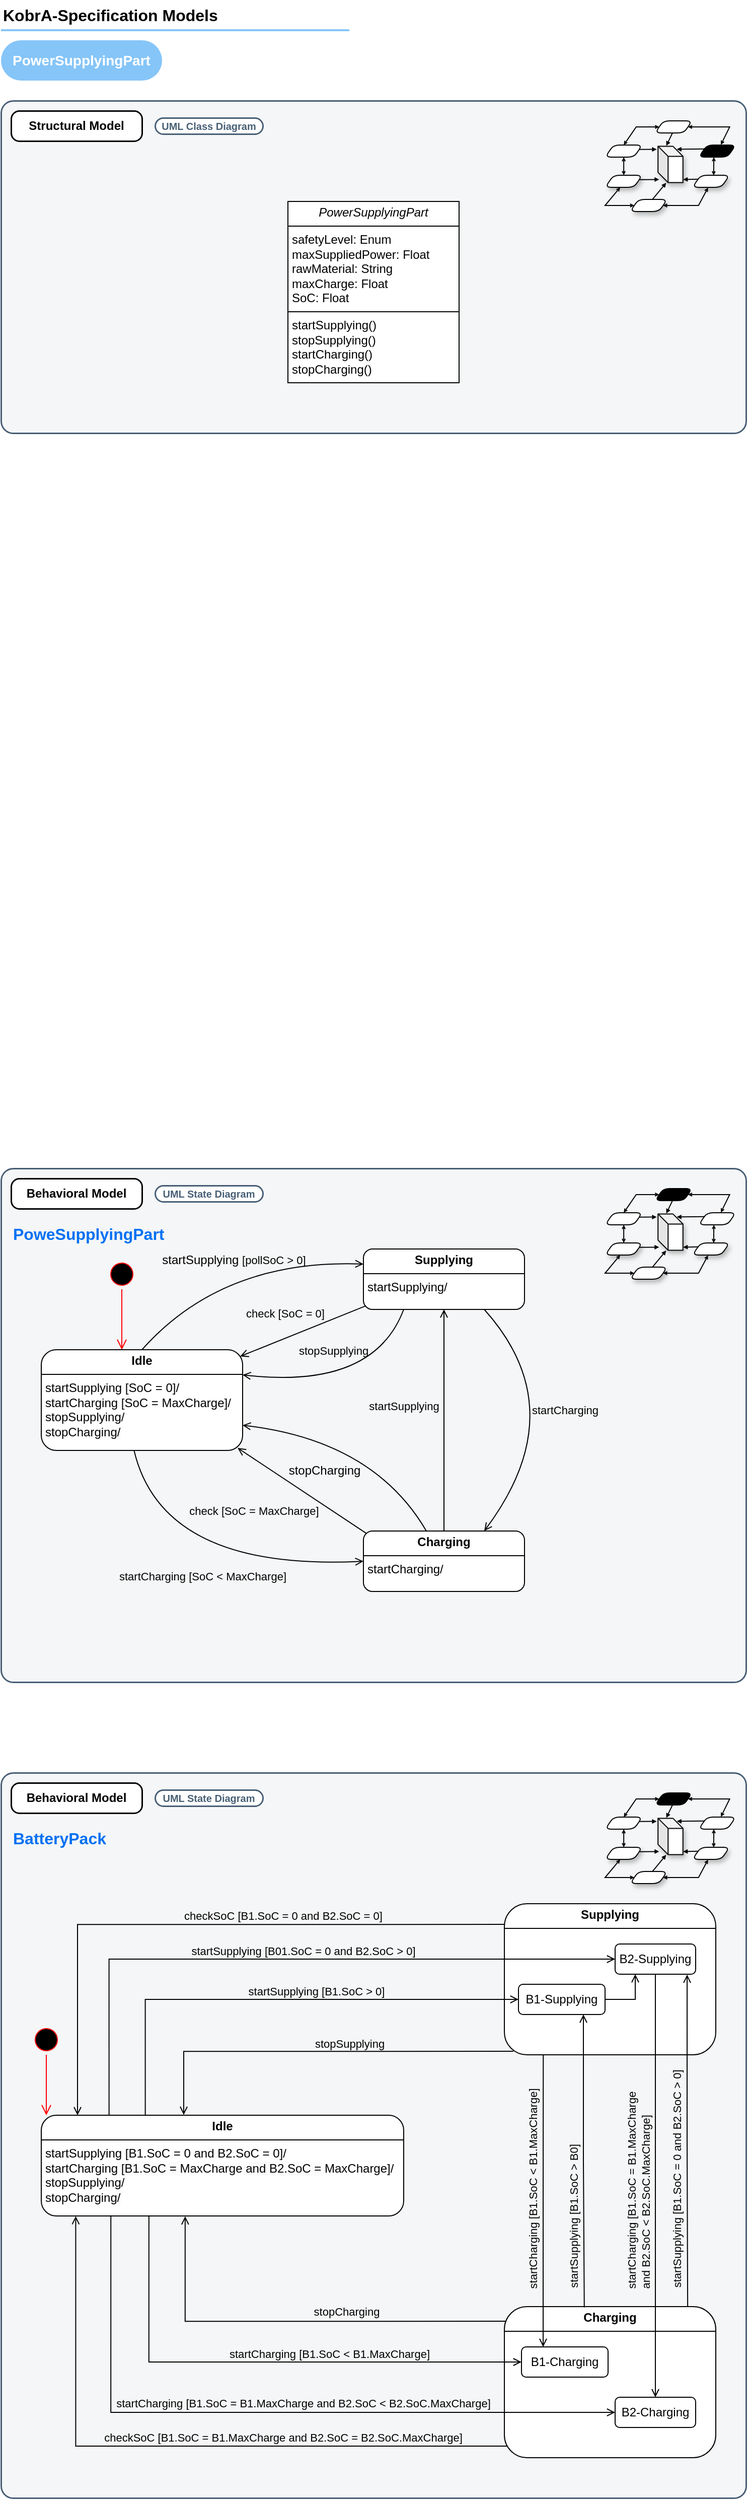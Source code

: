 <mxfile version="26.0.5">
  <diagram name="Page-1" id="ozDmUi6099faQL4ttm5e">
    <mxGraphModel dx="988" dy="523" grid="1" gridSize="10" guides="1" tooltips="1" connect="1" arrows="1" fold="1" page="1" pageScale="1" pageWidth="827" pageHeight="1169" math="0" shadow="0">
      <root>
        <mxCell id="0" />
        <mxCell id="1" parent="0" />
        <mxCell id="t6atKej5fnVRMdNGpLLc-1" value="" style="rounded=1;whiteSpace=wrap;html=1;strokeColor=#475E75;fillColor=#F5F6F7;arcSize=24;absoluteArcSize=1;imageWidth=64;imageHeight=64;strokeWidth=1.5;" vertex="1" parent="1">
          <mxGeometry x="40" y="140" width="740" height="330" as="geometry" />
        </mxCell>
        <mxCell id="t6atKej5fnVRMdNGpLLc-2" value="&lt;b&gt;KobrA-Specification Models&lt;/b&gt;" style="text;fontSize=16;verticalAlign=middle;strokeColor=none;fillColor=none;whiteSpace=wrap;html=1;" vertex="1" parent="1">
          <mxGeometry x="40" y="40" width="346" height="30" as="geometry" />
        </mxCell>
        <mxCell id="t6atKej5fnVRMdNGpLLc-3" value="" style="dashed=0;shape=line;strokeWidth=2;noLabel=1;strokeColor=#0C8CF2;opacity=50;" vertex="1" parent="1">
          <mxGeometry x="40" y="65" width="346" height="10" as="geometry" />
        </mxCell>
        <mxCell id="t6atKej5fnVRMdNGpLLc-7" value="&lt;b&gt;Structural Model&lt;/b&gt;" style="rounded=1;whiteSpace=wrap;html=1;strokeWidth=1.5;arcSize=16;perimeterSpacing=0;absoluteArcSize=1;" vertex="1" parent="1">
          <mxGeometry x="50" y="150" width="130" height="30" as="geometry" />
        </mxCell>
        <mxCell id="t6atKej5fnVRMdNGpLLc-8" value="" style="group;glass=0;shadow=0;" vertex="1" connectable="0" parent="1">
          <mxGeometry x="640" y="160" width="130" height="90" as="geometry" />
        </mxCell>
        <mxCell id="t6atKej5fnVRMdNGpLLc-9" value="" style="shape=parallelogram;html=1;strokeWidth=1;perimeter=parallelogramPerimeter;whiteSpace=wrap;rounded=1;arcSize=12;size=0.23;fillColor=#000000;shadow=0;" vertex="1" parent="t6atKej5fnVRMdNGpLLc-8">
          <mxGeometry x="92.857" y="24" width="37.143" height="12" as="geometry" />
        </mxCell>
        <mxCell id="t6atKej5fnVRMdNGpLLc-10" value="" style="shape=parallelogram;html=1;strokeWidth=1;perimeter=parallelogramPerimeter;whiteSpace=wrap;rounded=1;arcSize=12;size=0.23;shadow=0;" vertex="1" parent="t6atKej5fnVRMdNGpLLc-8">
          <mxGeometry x="49.524" width="37.143" height="12" as="geometry" />
        </mxCell>
        <mxCell id="t6atKej5fnVRMdNGpLLc-11" value="" style="shape=parallelogram;html=1;strokeWidth=1;perimeter=parallelogramPerimeter;whiteSpace=wrap;rounded=1;arcSize=12;size=0.23;shadow=0;" vertex="1" parent="t6atKej5fnVRMdNGpLLc-8">
          <mxGeometry y="24" width="37.143" height="12" as="geometry" />
        </mxCell>
        <mxCell id="t6atKej5fnVRMdNGpLLc-12" value="" style="edgeStyle=isometricEdgeStyle;endArrow=none;html=1;elbow=vertical;rounded=0;entryX=1;entryY=0.5;entryDx=0;entryDy=0;exitX=1;exitY=0.5;exitDx=0;exitDy=0;" edge="1" parent="t6atKej5fnVRMdNGpLLc-8" source="t6atKej5fnVRMdNGpLLc-10" target="t6atKej5fnVRMdNGpLLc-10">
          <mxGeometry width="50" height="100" relative="1" as="geometry">
            <mxPoint x="89.762" y="72" as="sourcePoint" />
            <mxPoint x="120.714" y="12" as="targetPoint" />
            <Array as="points" />
          </mxGeometry>
        </mxCell>
        <mxCell id="t6atKej5fnVRMdNGpLLc-13" value="" style="endArrow=open;html=1;rounded=0;endSize=2;entryX=1;entryY=0.5;entryDx=0;entryDy=0;exitX=0.598;exitY=-0.024;exitDx=0;exitDy=0;exitPerimeter=0;startArrow=open;startFill=0;endFill=0;startSize=2;" edge="1" parent="t6atKej5fnVRMdNGpLLc-8" source="t6atKej5fnVRMdNGpLLc-9" target="t6atKej5fnVRMdNGpLLc-10">
          <mxGeometry width="50" height="50" relative="1" as="geometry">
            <mxPoint x="117.619" y="30" as="sourcePoint" />
            <mxPoint x="94.776" y="12" as="targetPoint" />
            <Array as="points">
              <mxPoint x="123.81" y="6" />
            </Array>
          </mxGeometry>
        </mxCell>
        <mxCell id="t6atKej5fnVRMdNGpLLc-14" value="" style="endArrow=open;html=1;rounded=0;endSize=2;entryX=0;entryY=0.5;entryDx=0;entryDy=0;exitX=0.5;exitY=0;exitDx=0;exitDy=0;strokeColor=default;align=center;verticalAlign=middle;fontFamily=Helvetica;fontSize=11;fontColor=default;labelBackgroundColor=default;startArrow=open;startFill=0;startSize=2;endFill=0;" edge="1" parent="t6atKej5fnVRMdNGpLLc-8" source="t6atKej5fnVRMdNGpLLc-11" target="t6atKej5fnVRMdNGpLLc-10">
          <mxGeometry width="50" height="50" relative="1" as="geometry">
            <mxPoint x="59.429" y="24" as="sourcePoint" />
            <mxPoint x="51.381" y="12" as="targetPoint" />
            <Array as="points">
              <mxPoint x="30.952" y="6" />
            </Array>
          </mxGeometry>
        </mxCell>
        <mxCell id="t6atKej5fnVRMdNGpLLc-15" value="" style="shape=cube;whiteSpace=wrap;html=1;boundedLbl=1;backgroundOutline=1;darkOpacity=0.05;darkOpacity2=0.1;size=10;shadow=1;" vertex="1" parent="t6atKej5fnVRMdNGpLLc-8">
          <mxGeometry x="52.619" y="25.2" width="24.762" height="36" as="geometry" />
        </mxCell>
        <mxCell id="t6atKej5fnVRMdNGpLLc-16" value="" style="endArrow=block;html=1;rounded=0;exitX=0.475;exitY=0.969;exitDx=0;exitDy=0;exitPerimeter=0;entryX=0.332;entryY=-0.012;entryDx=0;entryDy=0;entryPerimeter=0;endSize=2;strokeColor=default;align=center;verticalAlign=middle;fontFamily=Helvetica;fontSize=11;fontColor=default;labelBackgroundColor=default;endFill=1;" edge="1" parent="t6atKej5fnVRMdNGpLLc-8" source="t6atKej5fnVRMdNGpLLc-10" target="t6atKej5fnVRMdNGpLLc-15">
          <mxGeometry width="50" height="50" relative="1" as="geometry">
            <mxPoint x="74.286" y="78" as="sourcePoint" />
            <mxPoint x="105.238" y="48" as="targetPoint" />
          </mxGeometry>
        </mxCell>
        <mxCell id="t6atKej5fnVRMdNGpLLc-17" value="" style="endArrow=block;html=1;rounded=0;exitX=0;exitY=0.25;exitDx=0;exitDy=0;entryX=0.753;entryY=0.083;entryDx=0;entryDy=0;entryPerimeter=0;endSize=2;strokeColor=default;align=center;verticalAlign=middle;fontFamily=Helvetica;fontSize=11;fontColor=default;labelBackgroundColor=default;endFill=1;" edge="1" parent="t6atKej5fnVRMdNGpLLc-8" source="t6atKej5fnVRMdNGpLLc-9" target="t6atKej5fnVRMdNGpLLc-15">
          <mxGeometry width="50" height="50" relative="1" as="geometry">
            <mxPoint x="71.19" y="18" as="sourcePoint" />
            <mxPoint x="71.19" y="30" as="targetPoint" />
          </mxGeometry>
        </mxCell>
        <mxCell id="t6atKej5fnVRMdNGpLLc-18" value="" style="endArrow=block;html=1;rounded=0;exitX=0.93;exitY=0.361;exitDx=0;exitDy=0;entryX=-0.052;entryY=0.085;entryDx=0;entryDy=0;entryPerimeter=0;endSize=2;exitPerimeter=0;endFill=1;" edge="1" parent="t6atKej5fnVRMdNGpLLc-8" source="t6atKej5fnVRMdNGpLLc-11" target="t6atKej5fnVRMdNGpLLc-15">
          <mxGeometry width="50" height="50" relative="1" as="geometry">
            <mxPoint x="104.619" y="34.2" as="sourcePoint" />
            <mxPoint x="83.571" y="34.2" as="targetPoint" />
          </mxGeometry>
        </mxCell>
        <mxCell id="t6atKej5fnVRMdNGpLLc-19" value="" style="shape=parallelogram;html=1;strokeWidth=1;perimeter=parallelogramPerimeter;whiteSpace=wrap;rounded=1;arcSize=12;size=0.23;shadow=1;" vertex="1" parent="t6atKej5fnVRMdNGpLLc-8">
          <mxGeometry x="86.667" y="54" width="37.143" height="12" as="geometry" />
        </mxCell>
        <mxCell id="t6atKej5fnVRMdNGpLLc-20" value="" style="shape=parallelogram;html=1;strokeWidth=1;perimeter=parallelogramPerimeter;whiteSpace=wrap;rounded=1;arcSize=12;size=0.23;shadow=1;" vertex="1" parent="t6atKej5fnVRMdNGpLLc-8">
          <mxGeometry x="24.762" y="78" width="37.143" height="12" as="geometry" />
        </mxCell>
        <mxCell id="t6atKej5fnVRMdNGpLLc-21" value="" style="shape=parallelogram;html=1;strokeWidth=1;perimeter=parallelogramPerimeter;whiteSpace=wrap;rounded=1;arcSize=12;size=0.23;shadow=1;" vertex="1" parent="t6atKej5fnVRMdNGpLLc-8">
          <mxGeometry y="54" width="37.143" height="12" as="geometry" />
        </mxCell>
        <mxCell id="t6atKej5fnVRMdNGpLLc-22" value="" style="edgeStyle=isometricEdgeStyle;endArrow=none;html=1;elbow=vertical;rounded=0;entryX=1;entryY=0.5;entryDx=0;entryDy=0;exitX=1;exitY=0.5;exitDx=0;exitDy=0;" edge="1" parent="t6atKej5fnVRMdNGpLLc-8" source="t6atKej5fnVRMdNGpLLc-20" target="t6atKej5fnVRMdNGpLLc-20">
          <mxGeometry width="50" height="100" relative="1" as="geometry">
            <mxPoint x="83.571" y="102" as="sourcePoint" />
            <mxPoint x="114.524" y="42" as="targetPoint" />
            <Array as="points" />
          </mxGeometry>
        </mxCell>
        <mxCell id="t6atKej5fnVRMdNGpLLc-23" value="" style="endArrow=open;html=1;rounded=0;endSize=2;entryX=1;entryY=0.5;entryDx=0;entryDy=0;exitX=0.421;exitY=1.024;exitDx=0;exitDy=0;exitPerimeter=0;strokeColor=default;align=center;verticalAlign=middle;fontFamily=Helvetica;fontSize=11;fontColor=default;labelBackgroundColor=default;startArrow=open;startFill=0;startSize=2;endFill=0;" edge="1" parent="t6atKej5fnVRMdNGpLLc-8" source="t6atKej5fnVRMdNGpLLc-19" target="t6atKej5fnVRMdNGpLLc-20">
          <mxGeometry width="50" height="50" relative="1" as="geometry">
            <mxPoint x="111.429" y="60" as="sourcePoint" />
            <mxPoint x="88.586" y="42" as="targetPoint" />
            <Array as="points">
              <mxPoint x="92.857" y="84" />
            </Array>
          </mxGeometry>
        </mxCell>
        <mxCell id="t6atKej5fnVRMdNGpLLc-24" value="" style="endArrow=open;html=1;rounded=0;endSize=2;entryX=0;entryY=0.5;entryDx=0;entryDy=0;exitX=0.405;exitY=1.002;exitDx=0;exitDy=0;exitPerimeter=0;strokeColor=default;align=center;verticalAlign=middle;fontFamily=Helvetica;fontSize=11;fontColor=default;labelBackgroundColor=default;startArrow=open;startFill=0;startSize=2;endFill=0;" edge="1" parent="t6atKej5fnVRMdNGpLLc-8" source="t6atKej5fnVRMdNGpLLc-21" target="t6atKej5fnVRMdNGpLLc-20">
          <mxGeometry width="50" height="50" relative="1" as="geometry">
            <mxPoint x="53.238" y="54" as="sourcePoint" />
            <mxPoint x="45.19" y="42" as="targetPoint" />
            <Array as="points">
              <mxPoint y="84" />
            </Array>
          </mxGeometry>
        </mxCell>
        <mxCell id="t6atKej5fnVRMdNGpLLc-25" value="" style="endArrow=block;html=1;rounded=0;exitX=0.605;exitY=-0.013;exitDx=0;exitDy=0;exitPerimeter=0;entryX=0.326;entryY=1.008;entryDx=0;entryDy=0;entryPerimeter=0;endSize=2;strokeColor=default;align=center;verticalAlign=middle;fontFamily=Helvetica;fontSize=11;fontColor=default;labelBackgroundColor=default;endFill=1;" edge="1" parent="t6atKej5fnVRMdNGpLLc-8" source="t6atKej5fnVRMdNGpLLc-20" target="t6atKej5fnVRMdNGpLLc-15">
          <mxGeometry width="50" height="50" relative="1" as="geometry">
            <mxPoint x="68.095" y="108" as="sourcePoint" />
            <mxPoint x="58.81" y="55.2" as="targetPoint" />
          </mxGeometry>
        </mxCell>
        <mxCell id="t6atKej5fnVRMdNGpLLc-26" value="" style="endArrow=block;html=1;rounded=0;exitX=0;exitY=0.25;exitDx=0;exitDy=0;endSize=2;entryX=1.006;entryY=0.917;entryDx=0;entryDy=0;entryPerimeter=0;strokeColor=default;align=center;verticalAlign=middle;fontFamily=Helvetica;fontSize=11;fontColor=default;labelBackgroundColor=default;endFill=1;" edge="1" parent="t6atKej5fnVRMdNGpLLc-8" source="t6atKej5fnVRMdNGpLLc-19" target="t6atKej5fnVRMdNGpLLc-15">
          <mxGeometry width="50" height="50" relative="1" as="geometry">
            <mxPoint x="65" y="48" as="sourcePoint" />
            <mxPoint x="80.476" y="58.2" as="targetPoint" />
          </mxGeometry>
        </mxCell>
        <mxCell id="t6atKej5fnVRMdNGpLLc-27" value="" style="endArrow=block;html=1;rounded=0;exitX=0.93;exitY=0.361;exitDx=0;exitDy=0;entryX=0.047;entryY=0.917;entryDx=0;entryDy=0;entryPerimeter=0;endSize=2;exitPerimeter=0;strokeColor=default;align=center;verticalAlign=middle;fontFamily=Helvetica;fontSize=11;fontColor=default;labelBackgroundColor=default;endFill=1;" edge="1" parent="t6atKej5fnVRMdNGpLLc-8" source="t6atKej5fnVRMdNGpLLc-21" target="t6atKej5fnVRMdNGpLLc-15">
          <mxGeometry width="50" height="50" relative="1" as="geometry">
            <mxPoint x="98.429" y="64.2" as="sourcePoint" />
            <mxPoint x="48.286" y="58.2" as="targetPoint" />
          </mxGeometry>
        </mxCell>
        <mxCell id="t6atKej5fnVRMdNGpLLc-28" value="" style="endArrow=open;startArrow=open;html=1;rounded=0;entryX=0.5;entryY=1;entryDx=0;entryDy=0;exitX=0.5;exitY=0;exitDx=0;exitDy=0;endSize=2;startSize=2;startFill=0;endFill=0;" edge="1" parent="t6atKej5fnVRMdNGpLLc-8" source="t6atKej5fnVRMdNGpLLc-21" target="t6atKej5fnVRMdNGpLLc-11">
          <mxGeometry width="50" height="50" relative="1" as="geometry">
            <mxPoint x="12.381" y="60" as="sourcePoint" />
            <mxPoint x="43.333" y="30" as="targetPoint" />
          </mxGeometry>
        </mxCell>
        <mxCell id="t6atKej5fnVRMdNGpLLc-29" value="" style="endArrow=open;startArrow=open;html=1;rounded=0;entryX=0.409;entryY=0.996;entryDx=0;entryDy=0;exitX=0.572;exitY=0.009;exitDx=0;exitDy=0;endSize=2;startSize=2;startFill=0;endFill=0;entryPerimeter=0;exitPerimeter=0;" edge="1" parent="t6atKej5fnVRMdNGpLLc-8" source="t6atKej5fnVRMdNGpLLc-19" target="t6atKej5fnVRMdNGpLLc-9">
          <mxGeometry width="50" height="50" relative="1" as="geometry">
            <mxPoint x="111.311" y="54" as="sourcePoint" />
            <mxPoint x="111.311" y="36" as="targetPoint" />
          </mxGeometry>
        </mxCell>
        <mxCell id="t6atKej5fnVRMdNGpLLc-30" value="&lt;font size=&quot;1&quot; color=&quot;#475f75&quot;&gt;&lt;b style=&quot;&quot;&gt;UML Class Diagram&lt;/b&gt;&lt;/font&gt;" style="rounded=1;whiteSpace=wrap;html=1;arcSize=50;strokeColor=#475f75;fillColor=default;strokeWidth=1.5;" vertex="1" parent="1">
          <mxGeometry x="193" y="157" width="107" height="16" as="geometry" />
        </mxCell>
        <mxCell id="t6atKej5fnVRMdNGpLLc-31" value="&lt;font style=&quot;font-size: 14px; color: rgb(255, 255, 255);&quot;&gt;&lt;b style=&quot;&quot;&gt;PowerSupplyingPart&lt;/b&gt;&lt;/font&gt;" style="rounded=1;whiteSpace=wrap;html=1;arcSize=50;strokeColor=none;fillColor=#0C8CF2;strokeWidth=2;dashed=0;opacity=50;align=center;verticalAlign=middle;fontFamily=Helvetica;fontSize=12;fontColor=default;gradientColor=none;" vertex="1" parent="1">
          <mxGeometry x="40" y="80" width="160" height="40" as="geometry" />
        </mxCell>
        <mxCell id="t6atKej5fnVRMdNGpLLc-36" value="&lt;p style=&quot;margin:0px;margin-top:4px;text-align:center;&quot;&gt;&lt;i&gt;PowerSupplyingPart&lt;/i&gt;&lt;/p&gt;&lt;hr size=&quot;1&quot; style=&quot;border-style:solid;&quot;&gt;&lt;p style=&quot;margin: 0px 0px 0px 4px;&quot;&gt;&lt;span style=&quot;background-color: initial; color: light-dark(rgb(0, 0, 0), rgb(255, 255, 255));&quot;&gt;safetyLevel&lt;/span&gt;&lt;span style=&quot;background-color: initial; color: light-dark(rgb(0, 0, 0), rgb(255, 255, 255));&quot;&gt;:&lt;/span&gt;&lt;span style=&quot;background-color: initial; color: light-dark(rgb(0, 0, 0), rgb(255, 255, 255));&quot;&gt;&amp;nbsp;Enum&lt;/span&gt;&lt;/p&gt;&lt;div&gt;&lt;p style=&quot;margin: 0px 0px 0px 4px;&quot;&gt;maxSuppliedPower&lt;span style=&quot;background-color: initial;&quot;&gt;:&lt;/span&gt;&lt;span style=&quot;background-color: initial;&quot;&gt;&amp;nbsp;Float&lt;/span&gt;&lt;/p&gt;&lt;/div&gt;&lt;p style=&quot;margin: 0px 0px 0px 4px;&quot;&gt;rawMaterial&lt;span style=&quot;background-color: initial;&quot;&gt;:&lt;/span&gt;&lt;span style=&quot;background-color: initial;&quot;&gt;&amp;nbsp;String&lt;/span&gt;&lt;/p&gt;&lt;p style=&quot;margin: 0px 0px 0px 4px;&quot;&gt;maxCharge: Float&lt;/p&gt;&lt;p style=&quot;margin: 0px 0px 0px 4px;&quot;&gt;SoC: Float&lt;/p&gt;&lt;hr size=&quot;1&quot; style=&quot;border-style:solid;&quot;&gt;&lt;p style=&quot;margin:0px;margin-left:4px;&quot;&gt;startSupplying()&lt;/p&gt;&lt;p style=&quot;margin:0px;margin-left:4px;&quot;&gt;&lt;span style=&quot;background-color: transparent; color: light-dark(rgb(0, 0, 0), rgb(255, 255, 255));&quot;&gt;stopSupplying&lt;/span&gt;()&lt;/p&gt;&lt;p style=&quot;margin:0px;margin-left:4px;&quot;&gt;&lt;span style=&quot;background-color: rgb(255, 255, 255); text-align: center; text-wrap-mode: nowrap; color: light-dark(rgb(0, 0, 0), rgb(255, 255, 255));&quot;&gt;&lt;span style=&quot;background-color: transparent; color: light-dark(rgb(0, 0, 0), rgb(255, 255, 255)); text-align: left; text-wrap-mode: wrap;&quot;&gt;startCharging&lt;/span&gt;()&lt;/span&gt;&lt;/p&gt;&lt;p style=&quot;margin:0px;margin-left:4px;&quot;&gt;&lt;span style=&quot;background-color: rgb(255, 255, 255); text-align: center; text-wrap-mode: nowrap; color: light-dark(rgb(0, 0, 0), rgb(255, 255, 255));&quot;&gt;&lt;span style=&quot;text-align: left; text-wrap-mode: wrap; background-color: rgb(251, 251, 251);&quot;&gt;&lt;span style=&quot;background-color: rgb(255, 255, 255); color: light-dark(rgb(0, 0, 0), rgb(255, 255, 255));&quot;&gt;stopCharging&lt;/span&gt;()&lt;/span&gt;&lt;/span&gt;&lt;/p&gt;" style="verticalAlign=top;align=left;overflow=fill;html=1;whiteSpace=wrap;rounded=0;" vertex="1" parent="1">
          <mxGeometry x="325" y="240" width="170" height="180" as="geometry" />
        </mxCell>
        <mxCell id="t6atKej5fnVRMdNGpLLc-37" value="" style="rounded=1;whiteSpace=wrap;html=1;strokeColor=#475E75;fillColor=#F5F6F7;arcSize=24;absoluteArcSize=1;imageWidth=64;imageHeight=64;strokeWidth=1.5;" vertex="1" parent="1">
          <mxGeometry x="40" y="1200" width="740" height="510" as="geometry" />
        </mxCell>
        <mxCell id="t6atKej5fnVRMdNGpLLc-38" value="&lt;b&gt;Behavioral Model&lt;/b&gt;" style="rounded=1;whiteSpace=wrap;html=1;strokeWidth=1.5;arcSize=16;perimeterSpacing=0;absoluteArcSize=1;" vertex="1" parent="1">
          <mxGeometry x="50" y="1210" width="130" height="30" as="geometry" />
        </mxCell>
        <mxCell id="t6atKej5fnVRMdNGpLLc-39" value="" style="group;glass=0;shadow=0;" vertex="1" connectable="0" parent="1">
          <mxGeometry x="640" y="1220" width="130" height="90" as="geometry" />
        </mxCell>
        <mxCell id="t6atKej5fnVRMdNGpLLc-40" value="" style="shape=parallelogram;html=1;strokeWidth=1;perimeter=parallelogramPerimeter;whiteSpace=wrap;rounded=1;arcSize=12;size=0.23;shadow=0;" vertex="1" parent="t6atKej5fnVRMdNGpLLc-39">
          <mxGeometry x="92.857" y="24" width="37.143" height="12" as="geometry" />
        </mxCell>
        <mxCell id="t6atKej5fnVRMdNGpLLc-41" value="" style="shape=parallelogram;html=1;strokeWidth=1;perimeter=parallelogramPerimeter;whiteSpace=wrap;rounded=1;arcSize=12;size=0.23;shadow=0;fillColor=#000000;" vertex="1" parent="t6atKej5fnVRMdNGpLLc-39">
          <mxGeometry x="49.524" width="37.143" height="12" as="geometry" />
        </mxCell>
        <mxCell id="t6atKej5fnVRMdNGpLLc-42" value="" style="shape=parallelogram;html=1;strokeWidth=1;perimeter=parallelogramPerimeter;whiteSpace=wrap;rounded=1;arcSize=12;size=0.23;shadow=0;" vertex="1" parent="t6atKej5fnVRMdNGpLLc-39">
          <mxGeometry y="24" width="37.143" height="12" as="geometry" />
        </mxCell>
        <mxCell id="t6atKej5fnVRMdNGpLLc-43" value="" style="edgeStyle=isometricEdgeStyle;endArrow=none;html=1;elbow=vertical;rounded=0;entryX=1;entryY=0.5;entryDx=0;entryDy=0;exitX=1;exitY=0.5;exitDx=0;exitDy=0;" edge="1" parent="t6atKej5fnVRMdNGpLLc-39" source="t6atKej5fnVRMdNGpLLc-41" target="t6atKej5fnVRMdNGpLLc-41">
          <mxGeometry width="50" height="100" relative="1" as="geometry">
            <mxPoint x="89.762" y="72" as="sourcePoint" />
            <mxPoint x="120.714" y="12" as="targetPoint" />
            <Array as="points" />
          </mxGeometry>
        </mxCell>
        <mxCell id="t6atKej5fnVRMdNGpLLc-44" value="" style="endArrow=open;html=1;rounded=0;endSize=2;entryX=1;entryY=0.5;entryDx=0;entryDy=0;exitX=0.598;exitY=-0.024;exitDx=0;exitDy=0;exitPerimeter=0;startArrow=open;startFill=0;endFill=0;startSize=2;" edge="1" parent="t6atKej5fnVRMdNGpLLc-39" source="t6atKej5fnVRMdNGpLLc-40" target="t6atKej5fnVRMdNGpLLc-41">
          <mxGeometry width="50" height="50" relative="1" as="geometry">
            <mxPoint x="117.619" y="30" as="sourcePoint" />
            <mxPoint x="94.776" y="12" as="targetPoint" />
            <Array as="points">
              <mxPoint x="123.81" y="6" />
            </Array>
          </mxGeometry>
        </mxCell>
        <mxCell id="t6atKej5fnVRMdNGpLLc-45" value="" style="endArrow=open;html=1;rounded=0;endSize=2;entryX=0;entryY=0.5;entryDx=0;entryDy=0;exitX=0.5;exitY=0;exitDx=0;exitDy=0;strokeColor=default;align=center;verticalAlign=middle;fontFamily=Helvetica;fontSize=11;fontColor=default;labelBackgroundColor=default;startArrow=open;startFill=0;startSize=2;endFill=0;" edge="1" parent="t6atKej5fnVRMdNGpLLc-39" source="t6atKej5fnVRMdNGpLLc-42" target="t6atKej5fnVRMdNGpLLc-41">
          <mxGeometry width="50" height="50" relative="1" as="geometry">
            <mxPoint x="59.429" y="24" as="sourcePoint" />
            <mxPoint x="51.381" y="12" as="targetPoint" />
            <Array as="points">
              <mxPoint x="30.952" y="6" />
            </Array>
          </mxGeometry>
        </mxCell>
        <mxCell id="t6atKej5fnVRMdNGpLLc-46" value="" style="shape=cube;whiteSpace=wrap;html=1;boundedLbl=1;backgroundOutline=1;darkOpacity=0.05;darkOpacity2=0.1;size=10;shadow=1;" vertex="1" parent="t6atKej5fnVRMdNGpLLc-39">
          <mxGeometry x="52.619" y="25.2" width="24.762" height="36" as="geometry" />
        </mxCell>
        <mxCell id="t6atKej5fnVRMdNGpLLc-47" value="" style="endArrow=block;html=1;rounded=0;exitX=0.475;exitY=0.969;exitDx=0;exitDy=0;exitPerimeter=0;entryX=0.332;entryY=-0.012;entryDx=0;entryDy=0;entryPerimeter=0;endSize=2;strokeColor=default;align=center;verticalAlign=middle;fontFamily=Helvetica;fontSize=11;fontColor=default;labelBackgroundColor=default;endFill=1;" edge="1" parent="t6atKej5fnVRMdNGpLLc-39" source="t6atKej5fnVRMdNGpLLc-41" target="t6atKej5fnVRMdNGpLLc-46">
          <mxGeometry width="50" height="50" relative="1" as="geometry">
            <mxPoint x="74.286" y="78" as="sourcePoint" />
            <mxPoint x="105.238" y="48" as="targetPoint" />
          </mxGeometry>
        </mxCell>
        <mxCell id="t6atKej5fnVRMdNGpLLc-48" value="" style="endArrow=block;html=1;rounded=0;exitX=0;exitY=0.25;exitDx=0;exitDy=0;entryX=0.753;entryY=0.083;entryDx=0;entryDy=0;entryPerimeter=0;endSize=2;strokeColor=default;align=center;verticalAlign=middle;fontFamily=Helvetica;fontSize=11;fontColor=default;labelBackgroundColor=default;endFill=1;" edge="1" parent="t6atKej5fnVRMdNGpLLc-39" source="t6atKej5fnVRMdNGpLLc-40" target="t6atKej5fnVRMdNGpLLc-46">
          <mxGeometry width="50" height="50" relative="1" as="geometry">
            <mxPoint x="71.19" y="18" as="sourcePoint" />
            <mxPoint x="71.19" y="30" as="targetPoint" />
          </mxGeometry>
        </mxCell>
        <mxCell id="t6atKej5fnVRMdNGpLLc-49" value="" style="endArrow=block;html=1;rounded=0;exitX=0.93;exitY=0.361;exitDx=0;exitDy=0;entryX=-0.052;entryY=0.085;entryDx=0;entryDy=0;entryPerimeter=0;endSize=2;exitPerimeter=0;endFill=1;" edge="1" parent="t6atKej5fnVRMdNGpLLc-39" source="t6atKej5fnVRMdNGpLLc-42" target="t6atKej5fnVRMdNGpLLc-46">
          <mxGeometry width="50" height="50" relative="1" as="geometry">
            <mxPoint x="104.619" y="34.2" as="sourcePoint" />
            <mxPoint x="83.571" y="34.2" as="targetPoint" />
          </mxGeometry>
        </mxCell>
        <mxCell id="t6atKej5fnVRMdNGpLLc-50" value="" style="shape=parallelogram;html=1;strokeWidth=1;perimeter=parallelogramPerimeter;whiteSpace=wrap;rounded=1;arcSize=12;size=0.23;shadow=1;" vertex="1" parent="t6atKej5fnVRMdNGpLLc-39">
          <mxGeometry x="86.667" y="54" width="37.143" height="12" as="geometry" />
        </mxCell>
        <mxCell id="t6atKej5fnVRMdNGpLLc-51" value="" style="shape=parallelogram;html=1;strokeWidth=1;perimeter=parallelogramPerimeter;whiteSpace=wrap;rounded=1;arcSize=12;size=0.23;shadow=1;" vertex="1" parent="t6atKej5fnVRMdNGpLLc-39">
          <mxGeometry x="24.762" y="78" width="37.143" height="12" as="geometry" />
        </mxCell>
        <mxCell id="t6atKej5fnVRMdNGpLLc-52" value="" style="shape=parallelogram;html=1;strokeWidth=1;perimeter=parallelogramPerimeter;whiteSpace=wrap;rounded=1;arcSize=12;size=0.23;shadow=1;" vertex="1" parent="t6atKej5fnVRMdNGpLLc-39">
          <mxGeometry y="54" width="37.143" height="12" as="geometry" />
        </mxCell>
        <mxCell id="t6atKej5fnVRMdNGpLLc-53" value="" style="edgeStyle=isometricEdgeStyle;endArrow=none;html=1;elbow=vertical;rounded=0;entryX=1;entryY=0.5;entryDx=0;entryDy=0;exitX=1;exitY=0.5;exitDx=0;exitDy=0;" edge="1" parent="t6atKej5fnVRMdNGpLLc-39" source="t6atKej5fnVRMdNGpLLc-51" target="t6atKej5fnVRMdNGpLLc-51">
          <mxGeometry width="50" height="100" relative="1" as="geometry">
            <mxPoint x="83.571" y="102" as="sourcePoint" />
            <mxPoint x="114.524" y="42" as="targetPoint" />
            <Array as="points" />
          </mxGeometry>
        </mxCell>
        <mxCell id="t6atKej5fnVRMdNGpLLc-54" value="" style="endArrow=open;html=1;rounded=0;endSize=2;entryX=1;entryY=0.5;entryDx=0;entryDy=0;exitX=0.421;exitY=1.024;exitDx=0;exitDy=0;exitPerimeter=0;strokeColor=default;align=center;verticalAlign=middle;fontFamily=Helvetica;fontSize=11;fontColor=default;labelBackgroundColor=default;startArrow=open;startFill=0;startSize=2;endFill=0;" edge="1" parent="t6atKej5fnVRMdNGpLLc-39" source="t6atKej5fnVRMdNGpLLc-50" target="t6atKej5fnVRMdNGpLLc-51">
          <mxGeometry width="50" height="50" relative="1" as="geometry">
            <mxPoint x="111.429" y="60" as="sourcePoint" />
            <mxPoint x="88.586" y="42" as="targetPoint" />
            <Array as="points">
              <mxPoint x="92.857" y="84" />
            </Array>
          </mxGeometry>
        </mxCell>
        <mxCell id="t6atKej5fnVRMdNGpLLc-55" value="" style="endArrow=open;html=1;rounded=0;endSize=2;entryX=0;entryY=0.5;entryDx=0;entryDy=0;exitX=0.405;exitY=1.002;exitDx=0;exitDy=0;exitPerimeter=0;strokeColor=default;align=center;verticalAlign=middle;fontFamily=Helvetica;fontSize=11;fontColor=default;labelBackgroundColor=default;startArrow=open;startFill=0;startSize=2;endFill=0;" edge="1" parent="t6atKej5fnVRMdNGpLLc-39" source="t6atKej5fnVRMdNGpLLc-52" target="t6atKej5fnVRMdNGpLLc-51">
          <mxGeometry width="50" height="50" relative="1" as="geometry">
            <mxPoint x="53.238" y="54" as="sourcePoint" />
            <mxPoint x="45.19" y="42" as="targetPoint" />
            <Array as="points">
              <mxPoint y="84" />
            </Array>
          </mxGeometry>
        </mxCell>
        <mxCell id="t6atKej5fnVRMdNGpLLc-56" value="" style="endArrow=block;html=1;rounded=0;exitX=0.605;exitY=-0.013;exitDx=0;exitDy=0;exitPerimeter=0;entryX=0.326;entryY=1.008;entryDx=0;entryDy=0;entryPerimeter=0;endSize=2;strokeColor=default;align=center;verticalAlign=middle;fontFamily=Helvetica;fontSize=11;fontColor=default;labelBackgroundColor=default;endFill=1;" edge="1" parent="t6atKej5fnVRMdNGpLLc-39" source="t6atKej5fnVRMdNGpLLc-51" target="t6atKej5fnVRMdNGpLLc-46">
          <mxGeometry width="50" height="50" relative="1" as="geometry">
            <mxPoint x="68.095" y="108" as="sourcePoint" />
            <mxPoint x="58.81" y="55.2" as="targetPoint" />
          </mxGeometry>
        </mxCell>
        <mxCell id="t6atKej5fnVRMdNGpLLc-57" value="" style="endArrow=block;html=1;rounded=0;exitX=0;exitY=0.25;exitDx=0;exitDy=0;endSize=2;entryX=1.006;entryY=0.917;entryDx=0;entryDy=0;entryPerimeter=0;strokeColor=default;align=center;verticalAlign=middle;fontFamily=Helvetica;fontSize=11;fontColor=default;labelBackgroundColor=default;endFill=1;" edge="1" parent="t6atKej5fnVRMdNGpLLc-39" source="t6atKej5fnVRMdNGpLLc-50" target="t6atKej5fnVRMdNGpLLc-46">
          <mxGeometry width="50" height="50" relative="1" as="geometry">
            <mxPoint x="65" y="48" as="sourcePoint" />
            <mxPoint x="80.476" y="58.2" as="targetPoint" />
          </mxGeometry>
        </mxCell>
        <mxCell id="t6atKej5fnVRMdNGpLLc-58" value="" style="endArrow=block;html=1;rounded=0;exitX=0.93;exitY=0.361;exitDx=0;exitDy=0;entryX=0.047;entryY=0.917;entryDx=0;entryDy=0;entryPerimeter=0;endSize=2;exitPerimeter=0;strokeColor=default;align=center;verticalAlign=middle;fontFamily=Helvetica;fontSize=11;fontColor=default;labelBackgroundColor=default;endFill=1;" edge="1" parent="t6atKej5fnVRMdNGpLLc-39" source="t6atKej5fnVRMdNGpLLc-52" target="t6atKej5fnVRMdNGpLLc-46">
          <mxGeometry width="50" height="50" relative="1" as="geometry">
            <mxPoint x="98.429" y="64.2" as="sourcePoint" />
            <mxPoint x="48.286" y="58.2" as="targetPoint" />
          </mxGeometry>
        </mxCell>
        <mxCell id="t6atKej5fnVRMdNGpLLc-59" value="" style="endArrow=open;startArrow=open;html=1;rounded=0;entryX=0.5;entryY=1;entryDx=0;entryDy=0;exitX=0.5;exitY=0;exitDx=0;exitDy=0;endSize=2;startSize=2;startFill=0;endFill=0;" edge="1" parent="t6atKej5fnVRMdNGpLLc-39" source="t6atKej5fnVRMdNGpLLc-52" target="t6atKej5fnVRMdNGpLLc-42">
          <mxGeometry width="50" height="50" relative="1" as="geometry">
            <mxPoint x="12.381" y="60" as="sourcePoint" />
            <mxPoint x="43.333" y="30" as="targetPoint" />
          </mxGeometry>
        </mxCell>
        <mxCell id="t6atKej5fnVRMdNGpLLc-60" value="" style="endArrow=open;startArrow=open;html=1;rounded=0;entryX=0.409;entryY=0.996;entryDx=0;entryDy=0;exitX=0.572;exitY=0.009;exitDx=0;exitDy=0;endSize=2;startSize=2;startFill=0;endFill=0;entryPerimeter=0;exitPerimeter=0;" edge="1" parent="t6atKej5fnVRMdNGpLLc-39" source="t6atKej5fnVRMdNGpLLc-50" target="t6atKej5fnVRMdNGpLLc-40">
          <mxGeometry width="50" height="50" relative="1" as="geometry">
            <mxPoint x="111.311" y="54" as="sourcePoint" />
            <mxPoint x="111.311" y="36" as="targetPoint" />
          </mxGeometry>
        </mxCell>
        <mxCell id="t6atKej5fnVRMdNGpLLc-61" value="&lt;font size=&quot;1&quot; color=&quot;#475f75&quot;&gt;&lt;b style=&quot;&quot;&gt;UML State Diagram&lt;/b&gt;&lt;/font&gt;" style="rounded=1;whiteSpace=wrap;html=1;arcSize=50;strokeColor=#475f75;fillColor=default;strokeWidth=1.5;" vertex="1" parent="1">
          <mxGeometry x="193" y="1217" width="107" height="16" as="geometry" />
        </mxCell>
        <mxCell id="t6atKej5fnVRMdNGpLLc-62" value="" style="ellipse;html=1;shape=startState;fillColor=#000000;strokeColor=#ff0000;" vertex="1" parent="1">
          <mxGeometry x="145" y="1290" width="30" height="30" as="geometry" />
        </mxCell>
        <mxCell id="t6atKej5fnVRMdNGpLLc-63" value="" style="edgeStyle=orthogonalEdgeStyle;html=1;verticalAlign=bottom;endArrow=open;endSize=8;strokeColor=#ff0000;rounded=0;entryX=0.5;entryY=0;entryDx=0;entryDy=0;" edge="1" parent="1" source="t6atKej5fnVRMdNGpLLc-62">
          <mxGeometry relative="1" as="geometry">
            <mxPoint x="160" y="1380" as="targetPoint" />
          </mxGeometry>
        </mxCell>
        <mxCell id="t6atKej5fnVRMdNGpLLc-64" style="rounded=0;orthogonalLoop=1;jettySize=auto;html=1;entryX=0;entryY=0.25;entryDx=0;entryDy=0;endArrow=open;endFill=0;elbow=vertical;curved=1;exitX=0.5;exitY=0;exitDx=0;exitDy=0;" edge="1" parent="1" source="t6atKej5fnVRMdNGpLLc-80" target="t6atKej5fnVRMdNGpLLc-71">
          <mxGeometry relative="1" as="geometry">
            <Array as="points">
              <mxPoint x="260" y="1290" />
            </Array>
            <mxPoint x="178.182" y="1380" as="sourcePoint" />
          </mxGeometry>
        </mxCell>
        <mxCell id="t6atKej5fnVRMdNGpLLc-65" value="&lt;span style=&quot;font-size: 12px; text-align: left; text-wrap-mode: wrap;&quot;&gt;startSupplying&amp;nbsp;&lt;/span&gt;[pollSoC &amp;gt; 0]" style="edgeLabel;html=1;align=center;verticalAlign=middle;resizable=0;points=[];labelBackgroundColor=none;" vertex="1" connectable="0" parent="t6atKej5fnVRMdNGpLLc-64">
          <mxGeometry x="-0.204" y="-25" relative="1" as="geometry">
            <mxPoint x="3" y="-29" as="offset" />
          </mxGeometry>
        </mxCell>
        <mxCell id="t6atKej5fnVRMdNGpLLc-66" style="rounded=0;orthogonalLoop=1;jettySize=auto;html=1;entryX=0;entryY=0.5;entryDx=0;entryDy=0;curved=1;endArrow=open;endFill=0;exitX=0.46;exitY=0.994;exitDx=0;exitDy=0;exitPerimeter=0;" edge="1" parent="1" source="t6atKej5fnVRMdNGpLLc-80" target="t6atKej5fnVRMdNGpLLc-78">
          <mxGeometry relative="1" as="geometry">
            <Array as="points">
              <mxPoint x="200" y="1600" />
            </Array>
            <mxPoint x="159" y="1420" as="sourcePoint" />
          </mxGeometry>
        </mxCell>
        <mxCell id="t6atKej5fnVRMdNGpLLc-67" value="startCharging [SoC &amp;lt; MaxCharge]" style="edgeLabel;html=1;align=center;verticalAlign=middle;resizable=0;points=[];labelBackgroundColor=none;" vertex="1" connectable="0" parent="t6atKej5fnVRMdNGpLLc-66">
          <mxGeometry x="-0.289" y="16" relative="1" as="geometry">
            <mxPoint x="26" y="17" as="offset" />
          </mxGeometry>
        </mxCell>
        <mxCell id="t6atKej5fnVRMdNGpLLc-69" style="rounded=0;orthogonalLoop=1;jettySize=auto;html=1;entryX=0.5;entryY=0;entryDx=0;entryDy=0;curved=0;endArrow=none;endFill=0;startArrow=open;startFill=0;" edge="1" parent="1" source="t6atKej5fnVRMdNGpLLc-71" target="t6atKej5fnVRMdNGpLLc-78">
          <mxGeometry relative="1" as="geometry">
            <Array as="points" />
          </mxGeometry>
        </mxCell>
        <mxCell id="t6atKej5fnVRMdNGpLLc-70" value="startSupplying" style="edgeLabel;html=1;align=center;verticalAlign=middle;resizable=0;points=[];labelBackgroundColor=none;" vertex="1" connectable="0" parent="t6atKej5fnVRMdNGpLLc-69">
          <mxGeometry x="-0.133" y="-16" relative="1" as="geometry">
            <mxPoint x="-24" as="offset" />
          </mxGeometry>
        </mxCell>
        <mxCell id="t6atKej5fnVRMdNGpLLc-83" style="rounded=0;orthogonalLoop=1;jettySize=auto;html=1;exitX=0.25;exitY=1;exitDx=0;exitDy=0;entryX=1;entryY=0.25;entryDx=0;entryDy=0;endArrow=open;endFill=0;curved=1;" edge="1" parent="1" source="t6atKej5fnVRMdNGpLLc-71" target="t6atKej5fnVRMdNGpLLc-80">
          <mxGeometry relative="1" as="geometry">
            <Array as="points">
              <mxPoint x="410" y="1420" />
            </Array>
          </mxGeometry>
        </mxCell>
        <mxCell id="t6atKej5fnVRMdNGpLLc-84" value="stopSupplying" style="edgeLabel;html=1;align=center;verticalAlign=middle;resizable=0;points=[];labelBackgroundColor=none;" vertex="1" connectable="0" parent="t6atKej5fnVRMdNGpLLc-83">
          <mxGeometry x="-0.001" y="-14" relative="1" as="geometry">
            <mxPoint x="-19" y="-23" as="offset" />
          </mxGeometry>
        </mxCell>
        <mxCell id="t6atKej5fnVRMdNGpLLc-71" value="&lt;p style=&quot;margin:0px;margin-top:4px;text-align:center;&quot;&gt;&lt;b&gt;Supplying&lt;/b&gt;&lt;/p&gt;&lt;hr size=&quot;1&quot; style=&quot;border-style:solid;&quot;&gt;&lt;p style=&quot;margin:0px;margin-left:4px;&quot;&gt;startSupplying/&lt;/p&gt;&lt;p style=&quot;margin:0px;margin-left:4px;&quot;&gt;&lt;br&gt;&lt;/p&gt;&lt;p style=&quot;margin:0px;margin-left:4px;&quot;&gt;&lt;br&gt;&lt;/p&gt;" style="verticalAlign=top;align=left;overflow=fill;html=1;whiteSpace=wrap;rounded=1;" vertex="1" parent="1">
          <mxGeometry x="400" y="1280" width="160" height="60" as="geometry" />
        </mxCell>
        <mxCell id="t6atKej5fnVRMdNGpLLc-72" style="rounded=0;orthogonalLoop=1;jettySize=auto;html=1;entryX=0.75;entryY=1;entryDx=0;entryDy=0;endArrow=none;endFill=0;curved=1;exitX=0.75;exitY=0;exitDx=0;exitDy=0;startArrow=open;startFill=0;" edge="1" parent="1" source="t6atKej5fnVRMdNGpLLc-78" target="t6atKej5fnVRMdNGpLLc-71">
          <mxGeometry relative="1" as="geometry">
            <Array as="points">
              <mxPoint x="610" y="1440" />
            </Array>
          </mxGeometry>
        </mxCell>
        <mxCell id="t6atKej5fnVRMdNGpLLc-73" value="&lt;span style=&quot;&quot;&gt;startCharging&lt;/span&gt;" style="edgeLabel;html=1;align=center;verticalAlign=middle;resizable=0;points=[];labelBackgroundColor=none;" vertex="1" connectable="0" parent="t6atKej5fnVRMdNGpLLc-72">
          <mxGeometry x="0.35" y="40" relative="1" as="geometry">
            <mxPoint x="48" y="4" as="offset" />
          </mxGeometry>
        </mxCell>
        <mxCell id="t6atKej5fnVRMdNGpLLc-74" style="rounded=0;orthogonalLoop=1;jettySize=auto;html=1;entryX=1;entryY=0.75;entryDx=0;entryDy=0;curved=1;endArrow=open;endFill=0;" edge="1" parent="1" source="t6atKej5fnVRMdNGpLLc-78" target="t6atKej5fnVRMdNGpLLc-80">
          <mxGeometry relative="1" as="geometry">
            <Array as="points">
              <mxPoint x="410" y="1470" />
            </Array>
            <mxPoint x="210" y="1400" as="targetPoint" />
          </mxGeometry>
        </mxCell>
        <mxCell id="t6atKej5fnVRMdNGpLLc-75" value="&lt;div style=&quot;text-align: left;&quot;&gt;&lt;span style=&quot;font-size: 12px; text-wrap-mode: wrap;&quot;&gt;stopCharging&lt;/span&gt;&lt;/div&gt;" style="edgeLabel;html=1;align=center;verticalAlign=middle;resizable=0;points=[];labelBackgroundColor=none;" vertex="1" connectable="0" parent="t6atKej5fnVRMdNGpLLc-74">
          <mxGeometry x="-0.098" y="8" relative="1" as="geometry">
            <mxPoint x="-47" y="22" as="offset" />
          </mxGeometry>
        </mxCell>
        <mxCell id="t6atKej5fnVRMdNGpLLc-85" style="rounded=0;orthogonalLoop=1;jettySize=auto;html=1;exitX=0.018;exitY=0.039;exitDx=0;exitDy=0;entryX=0.975;entryY=0.975;entryDx=0;entryDy=0;curved=1;endArrow=open;endFill=0;entryPerimeter=0;exitPerimeter=0;" edge="1" parent="1" source="t6atKej5fnVRMdNGpLLc-78" target="t6atKej5fnVRMdNGpLLc-80">
          <mxGeometry relative="1" as="geometry" />
        </mxCell>
        <mxCell id="t6atKej5fnVRMdNGpLLc-86" value="check&amp;nbsp;[SoC = MaxCharge]" style="edgeLabel;html=1;align=center;verticalAlign=middle;resizable=0;points=[];labelBackgroundColor=none;" vertex="1" connectable="0" parent="t6atKej5fnVRMdNGpLLc-85">
          <mxGeometry x="-0.022" relative="1" as="geometry">
            <mxPoint x="-50" y="19" as="offset" />
          </mxGeometry>
        </mxCell>
        <mxCell id="t6atKej5fnVRMdNGpLLc-78" value="&lt;p style=&quot;margin:0px;margin-top:4px;text-align:center;&quot;&gt;&lt;b&gt;Charging&lt;/b&gt;&lt;/p&gt;&lt;hr size=&quot;1&quot; style=&quot;border-style:solid;&quot;&gt;&lt;p style=&quot;margin: 0px 0px 0px 4px;&quot;&gt;startCharging/&lt;/p&gt;&lt;div&gt;&lt;p style=&quot;margin: 0px 0px 0px 4px;&quot;&gt;&lt;br&gt;&lt;/p&gt;&lt;/div&gt;&lt;p style=&quot;margin: 0px 0px 0px 4px;&quot;&gt;&lt;br&gt;&lt;/p&gt;" style="verticalAlign=top;align=left;overflow=fill;html=1;whiteSpace=wrap;rounded=1;" vertex="1" parent="1">
          <mxGeometry x="400" y="1560" width="160" height="60" as="geometry" />
        </mxCell>
        <mxCell id="t6atKej5fnVRMdNGpLLc-80" value="&lt;p style=&quot;margin:0px;margin-top:4px;text-align:center;&quot;&gt;&lt;b&gt;Idle&lt;/b&gt;&lt;/p&gt;&lt;hr size=&quot;1&quot; style=&quot;border-style:solid;&quot;&gt;&lt;p style=&quot;margin: 0px 0px 0px 4px;&quot;&gt;startSupplying [SoC = 0]/&lt;/p&gt;&lt;p style=&quot;margin: 0px 0px 0px 4px;&quot;&gt;&lt;span style=&quot;color: light-dark(rgb(0, 0, 0), rgb(255, 255, 255)); background-color: transparent;&quot;&gt;startCharging&lt;/span&gt;&lt;span style=&quot;text-align: center; text-wrap-mode: nowrap; background-color: rgb(255, 255, 255);&quot;&gt;&amp;nbsp;[SoC = MaxCharge]/&lt;/span&gt;&lt;/p&gt;&lt;p style=&quot;margin: 0px 0px 0px 4px;&quot;&gt;&lt;span style=&quot;background-color: transparent; color: light-dark(rgb(0, 0, 0), rgb(255, 255, 255));&quot;&gt;stopSupplying&lt;/span&gt;/&lt;/p&gt;&lt;p style=&quot;margin: 0px 0px 0px 4px;&quot;&gt;&lt;span style=&quot;color: light-dark(rgb(0, 0, 0), rgb(255, 255, 255)); background-color: rgb(255, 255, 255);&quot;&gt;stopCharging&lt;/span&gt;&lt;span style=&quot;background-color: light-dark(rgb(251, 251, 251), rgb(21, 21, 21)); color: light-dark(rgb(0, 0, 0), rgb(255, 255, 255));&quot;&gt;/&lt;/span&gt;&lt;/p&gt;&lt;p style=&quot;margin:0px;margin-left:4px;&quot;&gt;&lt;br&gt;&lt;/p&gt;&lt;p style=&quot;margin:0px;margin-left:4px;&quot;&gt;&lt;br&gt;&lt;/p&gt;" style="verticalAlign=top;align=left;overflow=fill;html=1;whiteSpace=wrap;rounded=1;" vertex="1" parent="1">
          <mxGeometry x="80" y="1380" width="200" height="100" as="geometry" />
        </mxCell>
        <mxCell id="t6atKej5fnVRMdNGpLLc-81" style="rounded=0;orthogonalLoop=1;jettySize=auto;html=1;entryX=0.988;entryY=0.066;entryDx=0;entryDy=0;entryPerimeter=0;curved=1;endArrow=open;endFill=0;exitX=0.015;exitY=0.941;exitDx=0;exitDy=0;exitPerimeter=0;" edge="1" parent="1" source="t6atKej5fnVRMdNGpLLc-71" target="t6atKej5fnVRMdNGpLLc-80">
          <mxGeometry relative="1" as="geometry" />
        </mxCell>
        <mxCell id="t6atKej5fnVRMdNGpLLc-82" value="check [SoC = 0]" style="edgeLabel;html=1;align=center;verticalAlign=middle;resizable=0;points=[];labelBackgroundColor=none;" vertex="1" connectable="0" parent="t6atKej5fnVRMdNGpLLc-81">
          <mxGeometry x="-0.029" y="-1" relative="1" as="geometry">
            <mxPoint x="-19" y="-16" as="offset" />
          </mxGeometry>
        </mxCell>
        <mxCell id="t6atKej5fnVRMdNGpLLc-87" value="&lt;font color=&quot;#0070f2&quot; face=&quot;arial&quot; style=&quot;font-size: 16px;&quot;&gt;&lt;b style=&quot;font-size: 16px;&quot;&gt;PoweSupplyingPart&lt;/b&gt;&lt;/font&gt;" style="text;html=1;align=left;verticalAlign=middle;resizable=0;points=[];autosize=1;strokeColor=none;fillColor=none;fontSize=12;fontColor=#1d2d3e;fontFamily=Helvetica;" vertex="1" parent="1">
          <mxGeometry x="50" y="1250" width="170" height="30" as="geometry" />
        </mxCell>
        <mxCell id="t6atKej5fnVRMdNGpLLc-88" value="" style="rounded=1;whiteSpace=wrap;html=1;strokeColor=#475E75;fillColor=#F5F6F7;arcSize=24;absoluteArcSize=1;imageWidth=64;imageHeight=64;strokeWidth=1.5;" vertex="1" parent="1">
          <mxGeometry x="40" y="1800" width="740" height="720" as="geometry" />
        </mxCell>
        <mxCell id="t6atKej5fnVRMdNGpLLc-89" value="&lt;b&gt;Behavioral Model&lt;/b&gt;" style="rounded=1;whiteSpace=wrap;html=1;strokeWidth=1.5;arcSize=16;perimeterSpacing=0;absoluteArcSize=1;" vertex="1" parent="1">
          <mxGeometry x="50" y="1810" width="130" height="30" as="geometry" />
        </mxCell>
        <mxCell id="t6atKej5fnVRMdNGpLLc-90" value="" style="group;glass=0;shadow=0;" vertex="1" connectable="0" parent="1">
          <mxGeometry x="640" y="1820" width="130" height="90" as="geometry" />
        </mxCell>
        <mxCell id="t6atKej5fnVRMdNGpLLc-91" value="" style="shape=parallelogram;html=1;strokeWidth=1;perimeter=parallelogramPerimeter;whiteSpace=wrap;rounded=1;arcSize=12;size=0.23;shadow=0;" vertex="1" parent="t6atKej5fnVRMdNGpLLc-90">
          <mxGeometry x="92.857" y="24" width="37.143" height="12" as="geometry" />
        </mxCell>
        <mxCell id="t6atKej5fnVRMdNGpLLc-92" value="" style="shape=parallelogram;html=1;strokeWidth=1;perimeter=parallelogramPerimeter;whiteSpace=wrap;rounded=1;arcSize=12;size=0.23;shadow=0;fillColor=#000000;" vertex="1" parent="t6atKej5fnVRMdNGpLLc-90">
          <mxGeometry x="49.524" width="37.143" height="12" as="geometry" />
        </mxCell>
        <mxCell id="t6atKej5fnVRMdNGpLLc-93" value="" style="shape=parallelogram;html=1;strokeWidth=1;perimeter=parallelogramPerimeter;whiteSpace=wrap;rounded=1;arcSize=12;size=0.23;shadow=0;" vertex="1" parent="t6atKej5fnVRMdNGpLLc-90">
          <mxGeometry y="24" width="37.143" height="12" as="geometry" />
        </mxCell>
        <mxCell id="t6atKej5fnVRMdNGpLLc-94" value="" style="edgeStyle=isometricEdgeStyle;endArrow=none;html=1;elbow=vertical;rounded=0;entryX=1;entryY=0.5;entryDx=0;entryDy=0;exitX=1;exitY=0.5;exitDx=0;exitDy=0;" edge="1" parent="t6atKej5fnVRMdNGpLLc-90" source="t6atKej5fnVRMdNGpLLc-92" target="t6atKej5fnVRMdNGpLLc-92">
          <mxGeometry width="50" height="100" relative="1" as="geometry">
            <mxPoint x="89.762" y="72" as="sourcePoint" />
            <mxPoint x="120.714" y="12" as="targetPoint" />
            <Array as="points" />
          </mxGeometry>
        </mxCell>
        <mxCell id="t6atKej5fnVRMdNGpLLc-95" value="" style="endArrow=open;html=1;rounded=0;endSize=2;entryX=1;entryY=0.5;entryDx=0;entryDy=0;exitX=0.598;exitY=-0.024;exitDx=0;exitDy=0;exitPerimeter=0;startArrow=open;startFill=0;endFill=0;startSize=2;" edge="1" parent="t6atKej5fnVRMdNGpLLc-90" source="t6atKej5fnVRMdNGpLLc-91" target="t6atKej5fnVRMdNGpLLc-92">
          <mxGeometry width="50" height="50" relative="1" as="geometry">
            <mxPoint x="117.619" y="30" as="sourcePoint" />
            <mxPoint x="94.776" y="12" as="targetPoint" />
            <Array as="points">
              <mxPoint x="123.81" y="6" />
            </Array>
          </mxGeometry>
        </mxCell>
        <mxCell id="t6atKej5fnVRMdNGpLLc-96" value="" style="endArrow=open;html=1;rounded=0;endSize=2;entryX=0;entryY=0.5;entryDx=0;entryDy=0;exitX=0.5;exitY=0;exitDx=0;exitDy=0;strokeColor=default;align=center;verticalAlign=middle;fontFamily=Helvetica;fontSize=11;fontColor=default;labelBackgroundColor=default;startArrow=open;startFill=0;startSize=2;endFill=0;" edge="1" parent="t6atKej5fnVRMdNGpLLc-90" source="t6atKej5fnVRMdNGpLLc-93" target="t6atKej5fnVRMdNGpLLc-92">
          <mxGeometry width="50" height="50" relative="1" as="geometry">
            <mxPoint x="59.429" y="24" as="sourcePoint" />
            <mxPoint x="51.381" y="12" as="targetPoint" />
            <Array as="points">
              <mxPoint x="30.952" y="6" />
            </Array>
          </mxGeometry>
        </mxCell>
        <mxCell id="t6atKej5fnVRMdNGpLLc-97" value="" style="shape=cube;whiteSpace=wrap;html=1;boundedLbl=1;backgroundOutline=1;darkOpacity=0.05;darkOpacity2=0.1;size=10;shadow=1;" vertex="1" parent="t6atKej5fnVRMdNGpLLc-90">
          <mxGeometry x="52.619" y="25.2" width="24.762" height="36" as="geometry" />
        </mxCell>
        <mxCell id="t6atKej5fnVRMdNGpLLc-98" value="" style="endArrow=block;html=1;rounded=0;exitX=0.475;exitY=0.969;exitDx=0;exitDy=0;exitPerimeter=0;entryX=0.332;entryY=-0.012;entryDx=0;entryDy=0;entryPerimeter=0;endSize=2;strokeColor=default;align=center;verticalAlign=middle;fontFamily=Helvetica;fontSize=11;fontColor=default;labelBackgroundColor=default;endFill=1;" edge="1" parent="t6atKej5fnVRMdNGpLLc-90" source="t6atKej5fnVRMdNGpLLc-92" target="t6atKej5fnVRMdNGpLLc-97">
          <mxGeometry width="50" height="50" relative="1" as="geometry">
            <mxPoint x="74.286" y="78" as="sourcePoint" />
            <mxPoint x="105.238" y="48" as="targetPoint" />
          </mxGeometry>
        </mxCell>
        <mxCell id="t6atKej5fnVRMdNGpLLc-99" value="" style="endArrow=block;html=1;rounded=0;exitX=0;exitY=0.25;exitDx=0;exitDy=0;entryX=0.753;entryY=0.083;entryDx=0;entryDy=0;entryPerimeter=0;endSize=2;strokeColor=default;align=center;verticalAlign=middle;fontFamily=Helvetica;fontSize=11;fontColor=default;labelBackgroundColor=default;endFill=1;" edge="1" parent="t6atKej5fnVRMdNGpLLc-90" source="t6atKej5fnVRMdNGpLLc-91" target="t6atKej5fnVRMdNGpLLc-97">
          <mxGeometry width="50" height="50" relative="1" as="geometry">
            <mxPoint x="71.19" y="18" as="sourcePoint" />
            <mxPoint x="71.19" y="30" as="targetPoint" />
          </mxGeometry>
        </mxCell>
        <mxCell id="t6atKej5fnVRMdNGpLLc-100" value="" style="endArrow=block;html=1;rounded=0;exitX=0.93;exitY=0.361;exitDx=0;exitDy=0;entryX=-0.052;entryY=0.085;entryDx=0;entryDy=0;entryPerimeter=0;endSize=2;exitPerimeter=0;endFill=1;" edge="1" parent="t6atKej5fnVRMdNGpLLc-90" source="t6atKej5fnVRMdNGpLLc-93" target="t6atKej5fnVRMdNGpLLc-97">
          <mxGeometry width="50" height="50" relative="1" as="geometry">
            <mxPoint x="104.619" y="34.2" as="sourcePoint" />
            <mxPoint x="83.571" y="34.2" as="targetPoint" />
          </mxGeometry>
        </mxCell>
        <mxCell id="t6atKej5fnVRMdNGpLLc-101" value="" style="shape=parallelogram;html=1;strokeWidth=1;perimeter=parallelogramPerimeter;whiteSpace=wrap;rounded=1;arcSize=12;size=0.23;shadow=1;" vertex="1" parent="t6atKej5fnVRMdNGpLLc-90">
          <mxGeometry x="86.667" y="54" width="37.143" height="12" as="geometry" />
        </mxCell>
        <mxCell id="t6atKej5fnVRMdNGpLLc-102" value="" style="shape=parallelogram;html=1;strokeWidth=1;perimeter=parallelogramPerimeter;whiteSpace=wrap;rounded=1;arcSize=12;size=0.23;shadow=1;" vertex="1" parent="t6atKej5fnVRMdNGpLLc-90">
          <mxGeometry x="24.762" y="78" width="37.143" height="12" as="geometry" />
        </mxCell>
        <mxCell id="t6atKej5fnVRMdNGpLLc-103" value="" style="shape=parallelogram;html=1;strokeWidth=1;perimeter=parallelogramPerimeter;whiteSpace=wrap;rounded=1;arcSize=12;size=0.23;shadow=1;" vertex="1" parent="t6atKej5fnVRMdNGpLLc-90">
          <mxGeometry y="54" width="37.143" height="12" as="geometry" />
        </mxCell>
        <mxCell id="t6atKej5fnVRMdNGpLLc-104" value="" style="edgeStyle=isometricEdgeStyle;endArrow=none;html=1;elbow=vertical;rounded=0;entryX=1;entryY=0.5;entryDx=0;entryDy=0;exitX=1;exitY=0.5;exitDx=0;exitDy=0;" edge="1" parent="t6atKej5fnVRMdNGpLLc-90" source="t6atKej5fnVRMdNGpLLc-102" target="t6atKej5fnVRMdNGpLLc-102">
          <mxGeometry width="50" height="100" relative="1" as="geometry">
            <mxPoint x="83.571" y="102" as="sourcePoint" />
            <mxPoint x="114.524" y="42" as="targetPoint" />
            <Array as="points" />
          </mxGeometry>
        </mxCell>
        <mxCell id="t6atKej5fnVRMdNGpLLc-105" value="" style="endArrow=open;html=1;rounded=0;endSize=2;entryX=1;entryY=0.5;entryDx=0;entryDy=0;exitX=0.421;exitY=1.024;exitDx=0;exitDy=0;exitPerimeter=0;strokeColor=default;align=center;verticalAlign=middle;fontFamily=Helvetica;fontSize=11;fontColor=default;labelBackgroundColor=default;startArrow=open;startFill=0;startSize=2;endFill=0;" edge="1" parent="t6atKej5fnVRMdNGpLLc-90" source="t6atKej5fnVRMdNGpLLc-101" target="t6atKej5fnVRMdNGpLLc-102">
          <mxGeometry width="50" height="50" relative="1" as="geometry">
            <mxPoint x="111.429" y="60" as="sourcePoint" />
            <mxPoint x="88.586" y="42" as="targetPoint" />
            <Array as="points">
              <mxPoint x="92.857" y="84" />
            </Array>
          </mxGeometry>
        </mxCell>
        <mxCell id="t6atKej5fnVRMdNGpLLc-106" value="" style="endArrow=open;html=1;rounded=0;endSize=2;entryX=0;entryY=0.5;entryDx=0;entryDy=0;exitX=0.405;exitY=1.002;exitDx=0;exitDy=0;exitPerimeter=0;strokeColor=default;align=center;verticalAlign=middle;fontFamily=Helvetica;fontSize=11;fontColor=default;labelBackgroundColor=default;startArrow=open;startFill=0;startSize=2;endFill=0;" edge="1" parent="t6atKej5fnVRMdNGpLLc-90" source="t6atKej5fnVRMdNGpLLc-103" target="t6atKej5fnVRMdNGpLLc-102">
          <mxGeometry width="50" height="50" relative="1" as="geometry">
            <mxPoint x="53.238" y="54" as="sourcePoint" />
            <mxPoint x="45.19" y="42" as="targetPoint" />
            <Array as="points">
              <mxPoint y="84" />
            </Array>
          </mxGeometry>
        </mxCell>
        <mxCell id="t6atKej5fnVRMdNGpLLc-107" value="" style="endArrow=block;html=1;rounded=0;exitX=0.605;exitY=-0.013;exitDx=0;exitDy=0;exitPerimeter=0;entryX=0.326;entryY=1.008;entryDx=0;entryDy=0;entryPerimeter=0;endSize=2;strokeColor=default;align=center;verticalAlign=middle;fontFamily=Helvetica;fontSize=11;fontColor=default;labelBackgroundColor=default;endFill=1;" edge="1" parent="t6atKej5fnVRMdNGpLLc-90" source="t6atKej5fnVRMdNGpLLc-102" target="t6atKej5fnVRMdNGpLLc-97">
          <mxGeometry width="50" height="50" relative="1" as="geometry">
            <mxPoint x="68.095" y="108" as="sourcePoint" />
            <mxPoint x="58.81" y="55.2" as="targetPoint" />
          </mxGeometry>
        </mxCell>
        <mxCell id="t6atKej5fnVRMdNGpLLc-108" value="" style="endArrow=block;html=1;rounded=0;exitX=0;exitY=0.25;exitDx=0;exitDy=0;endSize=2;entryX=1.006;entryY=0.917;entryDx=0;entryDy=0;entryPerimeter=0;strokeColor=default;align=center;verticalAlign=middle;fontFamily=Helvetica;fontSize=11;fontColor=default;labelBackgroundColor=default;endFill=1;" edge="1" parent="t6atKej5fnVRMdNGpLLc-90" source="t6atKej5fnVRMdNGpLLc-101" target="t6atKej5fnVRMdNGpLLc-97">
          <mxGeometry width="50" height="50" relative="1" as="geometry">
            <mxPoint x="65" y="48" as="sourcePoint" />
            <mxPoint x="80.476" y="58.2" as="targetPoint" />
          </mxGeometry>
        </mxCell>
        <mxCell id="t6atKej5fnVRMdNGpLLc-109" value="" style="endArrow=block;html=1;rounded=0;exitX=0.93;exitY=0.361;exitDx=0;exitDy=0;entryX=0.047;entryY=0.917;entryDx=0;entryDy=0;entryPerimeter=0;endSize=2;exitPerimeter=0;strokeColor=default;align=center;verticalAlign=middle;fontFamily=Helvetica;fontSize=11;fontColor=default;labelBackgroundColor=default;endFill=1;" edge="1" parent="t6atKej5fnVRMdNGpLLc-90" source="t6atKej5fnVRMdNGpLLc-103" target="t6atKej5fnVRMdNGpLLc-97">
          <mxGeometry width="50" height="50" relative="1" as="geometry">
            <mxPoint x="98.429" y="64.2" as="sourcePoint" />
            <mxPoint x="48.286" y="58.2" as="targetPoint" />
          </mxGeometry>
        </mxCell>
        <mxCell id="t6atKej5fnVRMdNGpLLc-110" value="" style="endArrow=open;startArrow=open;html=1;rounded=0;entryX=0.5;entryY=1;entryDx=0;entryDy=0;exitX=0.5;exitY=0;exitDx=0;exitDy=0;endSize=2;startSize=2;startFill=0;endFill=0;" edge="1" parent="t6atKej5fnVRMdNGpLLc-90" source="t6atKej5fnVRMdNGpLLc-103" target="t6atKej5fnVRMdNGpLLc-93">
          <mxGeometry width="50" height="50" relative="1" as="geometry">
            <mxPoint x="12.381" y="60" as="sourcePoint" />
            <mxPoint x="43.333" y="30" as="targetPoint" />
          </mxGeometry>
        </mxCell>
        <mxCell id="t6atKej5fnVRMdNGpLLc-111" value="" style="endArrow=open;startArrow=open;html=1;rounded=0;entryX=0.409;entryY=0.996;entryDx=0;entryDy=0;exitX=0.572;exitY=0.009;exitDx=0;exitDy=0;endSize=2;startSize=2;startFill=0;endFill=0;entryPerimeter=0;exitPerimeter=0;" edge="1" parent="t6atKej5fnVRMdNGpLLc-90" source="t6atKej5fnVRMdNGpLLc-101" target="t6atKej5fnVRMdNGpLLc-91">
          <mxGeometry width="50" height="50" relative="1" as="geometry">
            <mxPoint x="111.311" y="54" as="sourcePoint" />
            <mxPoint x="111.311" y="36" as="targetPoint" />
          </mxGeometry>
        </mxCell>
        <mxCell id="t6atKej5fnVRMdNGpLLc-112" value="&lt;font size=&quot;1&quot; color=&quot;#475f75&quot;&gt;&lt;b style=&quot;&quot;&gt;UML State Diagram&lt;/b&gt;&lt;/font&gt;" style="rounded=1;whiteSpace=wrap;html=1;arcSize=50;strokeColor=#475f75;fillColor=default;strokeWidth=1.5;" vertex="1" parent="1">
          <mxGeometry x="193" y="1817" width="107" height="16" as="geometry" />
        </mxCell>
        <mxCell id="t6atKej5fnVRMdNGpLLc-113" value="" style="ellipse;html=1;shape=startState;fillColor=#000000;strokeColor=#ff0000;" vertex="1" parent="1">
          <mxGeometry x="70" y="2050" width="30" height="30" as="geometry" />
        </mxCell>
        <mxCell id="t6atKej5fnVRMdNGpLLc-114" value="" style="edgeStyle=orthogonalEdgeStyle;html=1;verticalAlign=bottom;endArrow=open;endSize=8;strokeColor=#ff0000;rounded=0;entryX=0.5;entryY=0;entryDx=0;entryDy=0;" edge="1" parent="1" source="t6atKej5fnVRMdNGpLLc-113">
          <mxGeometry relative="1" as="geometry">
            <mxPoint x="85" y="2140" as="targetPoint" />
          </mxGeometry>
        </mxCell>
        <mxCell id="t6atKej5fnVRMdNGpLLc-131" value="&lt;p style=&quot;margin:0px;margin-top:4px;text-align:center;&quot;&gt;&lt;b&gt;Idle&lt;/b&gt;&lt;/p&gt;&lt;hr size=&quot;1&quot; style=&quot;border-style:solid;&quot;&gt;&lt;p style=&quot;margin: 0px 0px 0px 4px;&quot;&gt;startSupplying [B1.SoC = 0 and B2.SoC = 0]/&lt;/p&gt;&lt;p style=&quot;margin: 0px 0px 0px 4px;&quot;&gt;&lt;span style=&quot;color: light-dark(rgb(0, 0, 0), rgb(255, 255, 255)); background-color: transparent;&quot;&gt;startCharging&lt;/span&gt;&lt;span style=&quot;text-align: center; text-wrap-mode: nowrap; background-color: rgb(255, 255, 255);&quot;&gt;&amp;nbsp;[&lt;span style=&quot;text-align: left; text-wrap-mode: wrap; background-color: rgb(251, 251, 251);&quot;&gt;B1.SoC =&amp;nbsp;&lt;/span&gt;MaxCharge&lt;span style=&quot;text-align: left; text-wrap-mode: wrap; background-color: rgb(251, 251, 251);&quot;&gt;&amp;nbsp;and B2.SoC =&lt;/span&gt;&amp;nbsp;MaxCharge]/&lt;/span&gt;&lt;/p&gt;&lt;p style=&quot;margin: 0px 0px 0px 4px;&quot;&gt;&lt;span style=&quot;background-color: transparent; color: light-dark(rgb(0, 0, 0), rgb(255, 255, 255));&quot;&gt;stopSupplying&lt;/span&gt;/&lt;/p&gt;&lt;p style=&quot;margin: 0px 0px 0px 4px;&quot;&gt;&lt;span style=&quot;color: light-dark(rgb(0, 0, 0), rgb(255, 255, 255)); background-color: rgb(255, 255, 255);&quot;&gt;stopCharging&lt;/span&gt;&lt;span style=&quot;background-color: light-dark(rgb(251, 251, 251), rgb(21, 21, 21)); color: light-dark(rgb(0, 0, 0), rgb(255, 255, 255));&quot;&gt;/&lt;/span&gt;&lt;/p&gt;&lt;p style=&quot;margin:0px;margin-left:4px;&quot;&gt;&lt;br&gt;&lt;/p&gt;&lt;p style=&quot;margin:0px;margin-left:4px;&quot;&gt;&lt;br&gt;&lt;/p&gt;" style="verticalAlign=top;align=left;overflow=fill;html=1;whiteSpace=wrap;rounded=1;" vertex="1" parent="1">
          <mxGeometry x="80" y="2140" width="360" height="100" as="geometry" />
        </mxCell>
        <mxCell id="t6atKej5fnVRMdNGpLLc-134" value="&lt;font color=&quot;#0070f2&quot; face=&quot;arial&quot; style=&quot;font-size: 16px;&quot;&gt;&lt;b style=&quot;font-size: 16px;&quot;&gt;BatteryPack&lt;/b&gt;&lt;/font&gt;" style="text;html=1;align=left;verticalAlign=middle;resizable=0;points=[];autosize=1;strokeColor=none;fillColor=none;fontSize=12;fontColor=#1d2d3e;fontFamily=Helvetica;" vertex="1" parent="1">
          <mxGeometry x="50" y="1850" width="120" height="30" as="geometry" />
        </mxCell>
        <mxCell id="t6atKej5fnVRMdNGpLLc-146" value="" style="group" vertex="1" connectable="0" parent="1">
          <mxGeometry x="510" y="1930" width="210" height="150" as="geometry" />
        </mxCell>
        <mxCell id="t6atKej5fnVRMdNGpLLc-123" value="&lt;p style=&quot;margin:0px;margin-top:4px;text-align:center;&quot;&gt;&lt;b&gt;Supplying&lt;/b&gt;&lt;/p&gt;&lt;hr size=&quot;1&quot; style=&quot;border-style:solid;&quot;&gt;&lt;p style=&quot;margin:0px;margin-left:4px;&quot;&gt;&lt;br&gt;&lt;/p&gt;&lt;p style=&quot;margin:0px;margin-left:4px;&quot;&gt;&lt;br&gt;&lt;/p&gt;&lt;p style=&quot;margin:0px;margin-left:4px;&quot;&gt;&lt;br&gt;&lt;/p&gt;" style="verticalAlign=top;align=left;overflow=fill;html=1;whiteSpace=wrap;rounded=1;" vertex="1" parent="t6atKej5fnVRMdNGpLLc-146">
          <mxGeometry x="30" width="210" height="150" as="geometry" />
        </mxCell>
        <mxCell id="t6atKej5fnVRMdNGpLLc-162" style="edgeStyle=orthogonalEdgeStyle;rounded=0;orthogonalLoop=1;jettySize=auto;html=1;exitX=1;exitY=0.5;exitDx=0;exitDy=0;entryX=0.25;entryY=1;entryDx=0;entryDy=0;strokeColor=default;align=center;verticalAlign=middle;fontFamily=Helvetica;fontSize=11;fontColor=default;labelBackgroundColor=default;endArrow=open;endFill=0;" edge="1" parent="t6atKej5fnVRMdNGpLLc-146" source="t6atKej5fnVRMdNGpLLc-137" target="t6atKej5fnVRMdNGpLLc-138">
          <mxGeometry relative="1" as="geometry" />
        </mxCell>
        <mxCell id="t6atKej5fnVRMdNGpLLc-137" value="B1-Supplying" style="rounded=1;whiteSpace=wrap;html=1;" vertex="1" parent="t6atKej5fnVRMdNGpLLc-146">
          <mxGeometry x="44" y="80" width="86" height="30" as="geometry" />
        </mxCell>
        <mxCell id="t6atKej5fnVRMdNGpLLc-138" value="B2-Supplying" style="rounded=1;whiteSpace=wrap;html=1;" vertex="1" parent="t6atKej5fnVRMdNGpLLc-146">
          <mxGeometry x="140" y="40" width="80" height="30" as="geometry" />
        </mxCell>
        <mxCell id="t6atKej5fnVRMdNGpLLc-147" value="" style="group" vertex="1" connectable="0" parent="1">
          <mxGeometry x="540" y="2330" width="210" height="150" as="geometry" />
        </mxCell>
        <mxCell id="t6atKej5fnVRMdNGpLLc-143" value="&lt;p style=&quot;margin:0px;margin-top:4px;text-align:center;&quot;&gt;&lt;b&gt;Charging&lt;/b&gt;&lt;/p&gt;&lt;hr size=&quot;1&quot; style=&quot;border-style:solid;&quot;&gt;&lt;p style=&quot;margin:0px;margin-left:4px;&quot;&gt;&lt;br&gt;&lt;/p&gt;&lt;p style=&quot;margin:0px;margin-left:4px;&quot;&gt;&lt;br&gt;&lt;/p&gt;&lt;p style=&quot;margin:0px;margin-left:4px;&quot;&gt;&lt;br&gt;&lt;/p&gt;" style="verticalAlign=top;align=left;overflow=fill;html=1;whiteSpace=wrap;rounded=1;" vertex="1" parent="t6atKej5fnVRMdNGpLLc-147">
          <mxGeometry width="210" height="150" as="geometry" />
        </mxCell>
        <mxCell id="t6atKej5fnVRMdNGpLLc-144" value="B1-Charging" style="rounded=1;whiteSpace=wrap;html=1;" vertex="1" parent="t6atKej5fnVRMdNGpLLc-147">
          <mxGeometry x="17" y="40" width="86" height="30" as="geometry" />
        </mxCell>
        <mxCell id="t6atKej5fnVRMdNGpLLc-145" value="B2-Charging" style="rounded=1;whiteSpace=wrap;html=1;" vertex="1" parent="t6atKej5fnVRMdNGpLLc-147">
          <mxGeometry x="110" y="90" width="80" height="30" as="geometry" />
        </mxCell>
        <mxCell id="t6atKej5fnVRMdNGpLLc-150" style="edgeStyle=orthogonalEdgeStyle;rounded=0;orthogonalLoop=1;jettySize=auto;html=1;exitX=0.043;exitY=0.977;exitDx=0;exitDy=0;entryX=0.393;entryY=-0.004;entryDx=0;entryDy=0;endArrow=open;endFill=0;exitPerimeter=0;entryPerimeter=0;" edge="1" parent="1" source="t6atKej5fnVRMdNGpLLc-123" target="t6atKej5fnVRMdNGpLLc-131">
          <mxGeometry relative="1" as="geometry" />
        </mxCell>
        <mxCell id="t6atKej5fnVRMdNGpLLc-171" value="stopSupplying" style="edgeLabel;html=1;align=center;verticalAlign=middle;resizable=0;points=[];labelBackgroundColor=none;" vertex="1" connectable="0" parent="t6atKej5fnVRMdNGpLLc-150">
          <mxGeometry x="-0.163" y="1" relative="1" as="geometry">
            <mxPoint y="-9" as="offset" />
          </mxGeometry>
        </mxCell>
        <mxCell id="t6atKej5fnVRMdNGpLLc-151" style="edgeStyle=orthogonalEdgeStyle;rounded=0;orthogonalLoop=1;jettySize=auto;html=1;exitX=0.001;exitY=0.137;exitDx=0;exitDy=0;entryX=0.1;entryY=0;entryDx=0;entryDy=0;exitPerimeter=0;strokeColor=default;align=center;verticalAlign=middle;fontFamily=Helvetica;fontSize=11;fontColor=default;labelBackgroundColor=default;endArrow=open;endFill=0;entryPerimeter=0;" edge="1" parent="1" source="t6atKej5fnVRMdNGpLLc-123" target="t6atKej5fnVRMdNGpLLc-131">
          <mxGeometry relative="1" as="geometry" />
        </mxCell>
        <mxCell id="t6atKej5fnVRMdNGpLLc-167" value="checkSoC [B1.SoC = 0 and B2.SoC = 0]" style="edgeLabel;html=1;align=center;verticalAlign=middle;resizable=0;points=[];labelBackgroundColor=none;" vertex="1" connectable="0" parent="t6atKej5fnVRMdNGpLLc-151">
          <mxGeometry x="-0.282" relative="1" as="geometry">
            <mxPoint y="-9" as="offset" />
          </mxGeometry>
        </mxCell>
        <mxCell id="t6atKej5fnVRMdNGpLLc-152" style="edgeStyle=orthogonalEdgeStyle;rounded=0;orthogonalLoop=1;jettySize=auto;html=1;exitX=0;exitY=0.5;exitDx=0;exitDy=0;entryX=0.287;entryY=0.002;entryDx=0;entryDy=0;endArrow=none;endFill=0;startArrow=open;startFill=0;entryPerimeter=0;" edge="1" parent="1" source="t6atKej5fnVRMdNGpLLc-137" target="t6atKej5fnVRMdNGpLLc-131">
          <mxGeometry relative="1" as="geometry" />
        </mxCell>
        <mxCell id="t6atKej5fnVRMdNGpLLc-170" value="startSupplying [B1.SoC &amp;gt; 0]" style="edgeLabel;html=1;align=center;verticalAlign=middle;resizable=0;points=[];labelBackgroundColor=none;" vertex="1" connectable="0" parent="t6atKej5fnVRMdNGpLLc-152">
          <mxGeometry x="-0.173" y="1" relative="1" as="geometry">
            <mxPoint y="-9" as="offset" />
          </mxGeometry>
        </mxCell>
        <mxCell id="t6atKej5fnVRMdNGpLLc-153" style="edgeStyle=orthogonalEdgeStyle;rounded=0;orthogonalLoop=1;jettySize=auto;html=1;exitX=0;exitY=0.5;exitDx=0;exitDy=0;entryX=0.187;entryY=-0.004;entryDx=0;entryDy=0;entryPerimeter=0;strokeColor=default;align=center;verticalAlign=middle;fontFamily=Helvetica;fontSize=11;fontColor=default;labelBackgroundColor=default;endArrow=none;endFill=0;startArrow=open;startFill=0;" edge="1" parent="1" source="t6atKej5fnVRMdNGpLLc-138" target="t6atKej5fnVRMdNGpLLc-131">
          <mxGeometry relative="1" as="geometry" />
        </mxCell>
        <mxCell id="t6atKej5fnVRMdNGpLLc-169" value="startSupplying [B01.SoC = 0 and B2.SoC &amp;gt; 0]" style="edgeLabel;html=1;align=center;verticalAlign=middle;resizable=0;points=[];labelBackgroundColor=none;" vertex="1" connectable="0" parent="t6atKej5fnVRMdNGpLLc-153">
          <mxGeometry x="-0.057" y="1" relative="1" as="geometry">
            <mxPoint y="-9" as="offset" />
          </mxGeometry>
        </mxCell>
        <mxCell id="t6atKej5fnVRMdNGpLLc-158" style="edgeStyle=orthogonalEdgeStyle;rounded=0;orthogonalLoop=1;jettySize=auto;html=1;exitX=0.01;exitY=0.097;exitDx=0;exitDy=0;entryX=0.397;entryY=1.004;entryDx=0;entryDy=0;exitPerimeter=0;strokeColor=default;align=center;verticalAlign=middle;fontFamily=Helvetica;fontSize=11;fontColor=default;labelBackgroundColor=default;endArrow=open;endFill=0;entryPerimeter=0;" edge="1" parent="1" source="t6atKej5fnVRMdNGpLLc-143" target="t6atKej5fnVRMdNGpLLc-131">
          <mxGeometry relative="1" as="geometry" />
        </mxCell>
        <mxCell id="t6atKej5fnVRMdNGpLLc-172" value="stopCharging" style="edgeLabel;html=1;align=center;verticalAlign=middle;resizable=0;points=[];labelBackgroundColor=none;" vertex="1" connectable="0" parent="t6atKej5fnVRMdNGpLLc-158">
          <mxGeometry x="-0.249" y="-1" relative="1" as="geometry">
            <mxPoint y="-9" as="offset" />
          </mxGeometry>
        </mxCell>
        <mxCell id="t6atKej5fnVRMdNGpLLc-159" style="edgeStyle=orthogonalEdgeStyle;rounded=0;orthogonalLoop=1;jettySize=auto;html=1;exitX=0.013;exitY=0.923;exitDx=0;exitDy=0;entryX=0.095;entryY=1.002;entryDx=0;entryDy=0;entryPerimeter=0;exitPerimeter=0;strokeColor=default;align=center;verticalAlign=middle;fontFamily=Helvetica;fontSize=11;fontColor=default;labelBackgroundColor=default;endArrow=open;endFill=0;" edge="1" parent="1" source="t6atKej5fnVRMdNGpLLc-143" target="t6atKej5fnVRMdNGpLLc-131">
          <mxGeometry relative="1" as="geometry" />
        </mxCell>
        <mxCell id="t6atKej5fnVRMdNGpLLc-175" value="checkSoC [B1.SoC = B1.MaxCharge and B2.SoC = B2.SoC.MaxCharge]" style="edgeLabel;html=1;align=center;verticalAlign=middle;resizable=0;points=[];labelBackgroundColor=none;" vertex="1" connectable="0" parent="t6atKej5fnVRMdNGpLLc-159">
          <mxGeometry x="-0.302" relative="1" as="geometry">
            <mxPoint x="6" y="-9" as="offset" />
          </mxGeometry>
        </mxCell>
        <mxCell id="t6atKej5fnVRMdNGpLLc-160" style="edgeStyle=orthogonalEdgeStyle;rounded=0;orthogonalLoop=1;jettySize=auto;html=1;entryX=0.297;entryY=1.004;entryDx=0;entryDy=0;entryPerimeter=0;strokeColor=default;align=center;verticalAlign=middle;fontFamily=Helvetica;fontSize=11;fontColor=default;labelBackgroundColor=default;endArrow=none;endFill=0;startArrow=open;startFill=0;" edge="1" parent="1" source="t6atKej5fnVRMdNGpLLc-144" target="t6atKej5fnVRMdNGpLLc-131">
          <mxGeometry relative="1" as="geometry" />
        </mxCell>
        <mxCell id="t6atKej5fnVRMdNGpLLc-173" value="startCharging [B1.SoC &amp;lt; B1.MaxCharge]" style="edgeLabel;html=1;align=center;verticalAlign=middle;resizable=0;points=[];labelBackgroundColor=none;" vertex="1" connectable="0" parent="t6atKej5fnVRMdNGpLLc-160">
          <mxGeometry x="-0.255" y="1" relative="1" as="geometry">
            <mxPoint y="-9" as="offset" />
          </mxGeometry>
        </mxCell>
        <mxCell id="t6atKej5fnVRMdNGpLLc-161" style="edgeStyle=orthogonalEdgeStyle;rounded=0;orthogonalLoop=1;jettySize=auto;html=1;entryX=0.192;entryY=0.994;entryDx=0;entryDy=0;entryPerimeter=0;endArrow=none;endFill=0;startArrow=open;startFill=0;" edge="1" parent="1" source="t6atKej5fnVRMdNGpLLc-145" target="t6atKej5fnVRMdNGpLLc-131">
          <mxGeometry relative="1" as="geometry" />
        </mxCell>
        <mxCell id="t6atKej5fnVRMdNGpLLc-174" value="startCharging [B1.SoC = B1.MaxCharge and B2.SoC &amp;lt; B2.SoC.MaxCharge]" style="edgeLabel;html=1;align=center;verticalAlign=middle;resizable=0;points=[];labelBackgroundColor=none;" vertex="1" connectable="0" parent="t6atKej5fnVRMdNGpLLc-161">
          <mxGeometry x="-0.021" relative="1" as="geometry">
            <mxPoint x="31" y="-9" as="offset" />
          </mxGeometry>
        </mxCell>
        <mxCell id="t6atKej5fnVRMdNGpLLc-163" style="edgeStyle=orthogonalEdgeStyle;rounded=0;orthogonalLoop=1;jettySize=auto;html=1;entryX=0.5;entryY=0;entryDx=0;entryDy=0;strokeColor=default;align=center;verticalAlign=middle;fontFamily=Helvetica;fontSize=11;fontColor=default;labelBackgroundColor=default;endArrow=open;endFill=0;" edge="1" parent="1" source="t6atKej5fnVRMdNGpLLc-138" target="t6atKej5fnVRMdNGpLLc-145">
          <mxGeometry relative="1" as="geometry" />
        </mxCell>
        <mxCell id="t6atKej5fnVRMdNGpLLc-178" value="&lt;span style=&quot;&quot;&gt;startCharging [B1.SoC = B1.MaxCharge&amp;nbsp;&lt;/span&gt;&lt;div&gt;&lt;span style=&quot;&quot;&gt;and B2.SoC &amp;lt; B2.SoC.MaxCharge]&lt;/span&gt;&lt;/div&gt;" style="edgeLabel;html=1;align=left;verticalAlign=middle;resizable=0;points=[];rotation=270;labelBackgroundColor=none;" vertex="1" connectable="0" parent="t6atKej5fnVRMdNGpLLc-163">
          <mxGeometry x="-0.018" y="-1" relative="1" as="geometry">
            <mxPoint x="-16" y="108" as="offset" />
          </mxGeometry>
        </mxCell>
        <mxCell id="t6atKej5fnVRMdNGpLLc-164" style="edgeStyle=orthogonalEdgeStyle;rounded=0;orthogonalLoop=1;jettySize=auto;html=1;exitX=0.894;exitY=1.014;exitDx=0;exitDy=0;entryX=0.867;entryY=-0.002;entryDx=0;entryDy=0;entryPerimeter=0;endArrow=none;endFill=0;startArrow=open;startFill=0;exitPerimeter=0;" edge="1" parent="1" source="t6atKej5fnVRMdNGpLLc-138" target="t6atKej5fnVRMdNGpLLc-143">
          <mxGeometry relative="1" as="geometry" />
        </mxCell>
        <mxCell id="t6atKej5fnVRMdNGpLLc-179" value="startSupplying [&lt;span style=&quot;&quot;&gt;B1.SoC = 0 and B2.SoC &amp;gt; 0&lt;/span&gt;]" style="edgeLabel;html=1;align=center;verticalAlign=middle;resizable=0;points=[];rotation=270;labelBackgroundColor=none;" vertex="1" connectable="0" parent="t6atKej5fnVRMdNGpLLc-164">
          <mxGeometry x="0.338" y="-1" relative="1" as="geometry">
            <mxPoint x="-10" y="-17" as="offset" />
          </mxGeometry>
        </mxCell>
        <mxCell id="t6atKej5fnVRMdNGpLLc-165" style="edgeStyle=orthogonalEdgeStyle;rounded=0;orthogonalLoop=1;jettySize=auto;html=1;exitX=0.75;exitY=1;exitDx=0;exitDy=0;entryX=0.378;entryY=0.005;entryDx=0;entryDy=0;entryPerimeter=0;endArrow=none;endFill=0;startArrow=open;startFill=0;" edge="1" parent="1" source="t6atKej5fnVRMdNGpLLc-137" target="t6atKej5fnVRMdNGpLLc-143">
          <mxGeometry relative="1" as="geometry" />
        </mxCell>
        <mxCell id="t6atKej5fnVRMdNGpLLc-177" value="startSupplying [B1.SoC &amp;gt; B0]" style="edgeLabel;html=1;align=center;verticalAlign=middle;resizable=0;points=[];rotation=270;labelBackgroundColor=none;" vertex="1" connectable="0" parent="t6atKej5fnVRMdNGpLLc-165">
          <mxGeometry x="0.329" y="-1" relative="1" as="geometry">
            <mxPoint x="-10" y="8" as="offset" />
          </mxGeometry>
        </mxCell>
        <mxCell id="t6atKej5fnVRMdNGpLLc-166" style="edgeStyle=orthogonalEdgeStyle;rounded=0;orthogonalLoop=1;jettySize=auto;html=1;exitX=0.25;exitY=0;exitDx=0;exitDy=0;entryX=0.184;entryY=1;entryDx=0;entryDy=0;entryPerimeter=0;endArrow=none;endFill=0;startArrow=open;startFill=0;" edge="1" parent="1" source="t6atKej5fnVRMdNGpLLc-144" target="t6atKej5fnVRMdNGpLLc-123">
          <mxGeometry relative="1" as="geometry" />
        </mxCell>
        <mxCell id="t6atKej5fnVRMdNGpLLc-176" value="startCharging [B1.SoC &amp;lt; B1.MaxCharge]" style="edgeLabel;html=1;align=center;verticalAlign=middle;resizable=0;points=[];rotation=270;labelBackgroundColor=none;" vertex="1" connectable="0" parent="t6atKej5fnVRMdNGpLLc-166">
          <mxGeometry x="0.163" relative="1" as="geometry">
            <mxPoint x="-10" y="12" as="offset" />
          </mxGeometry>
        </mxCell>
      </root>
    </mxGraphModel>
  </diagram>
</mxfile>
